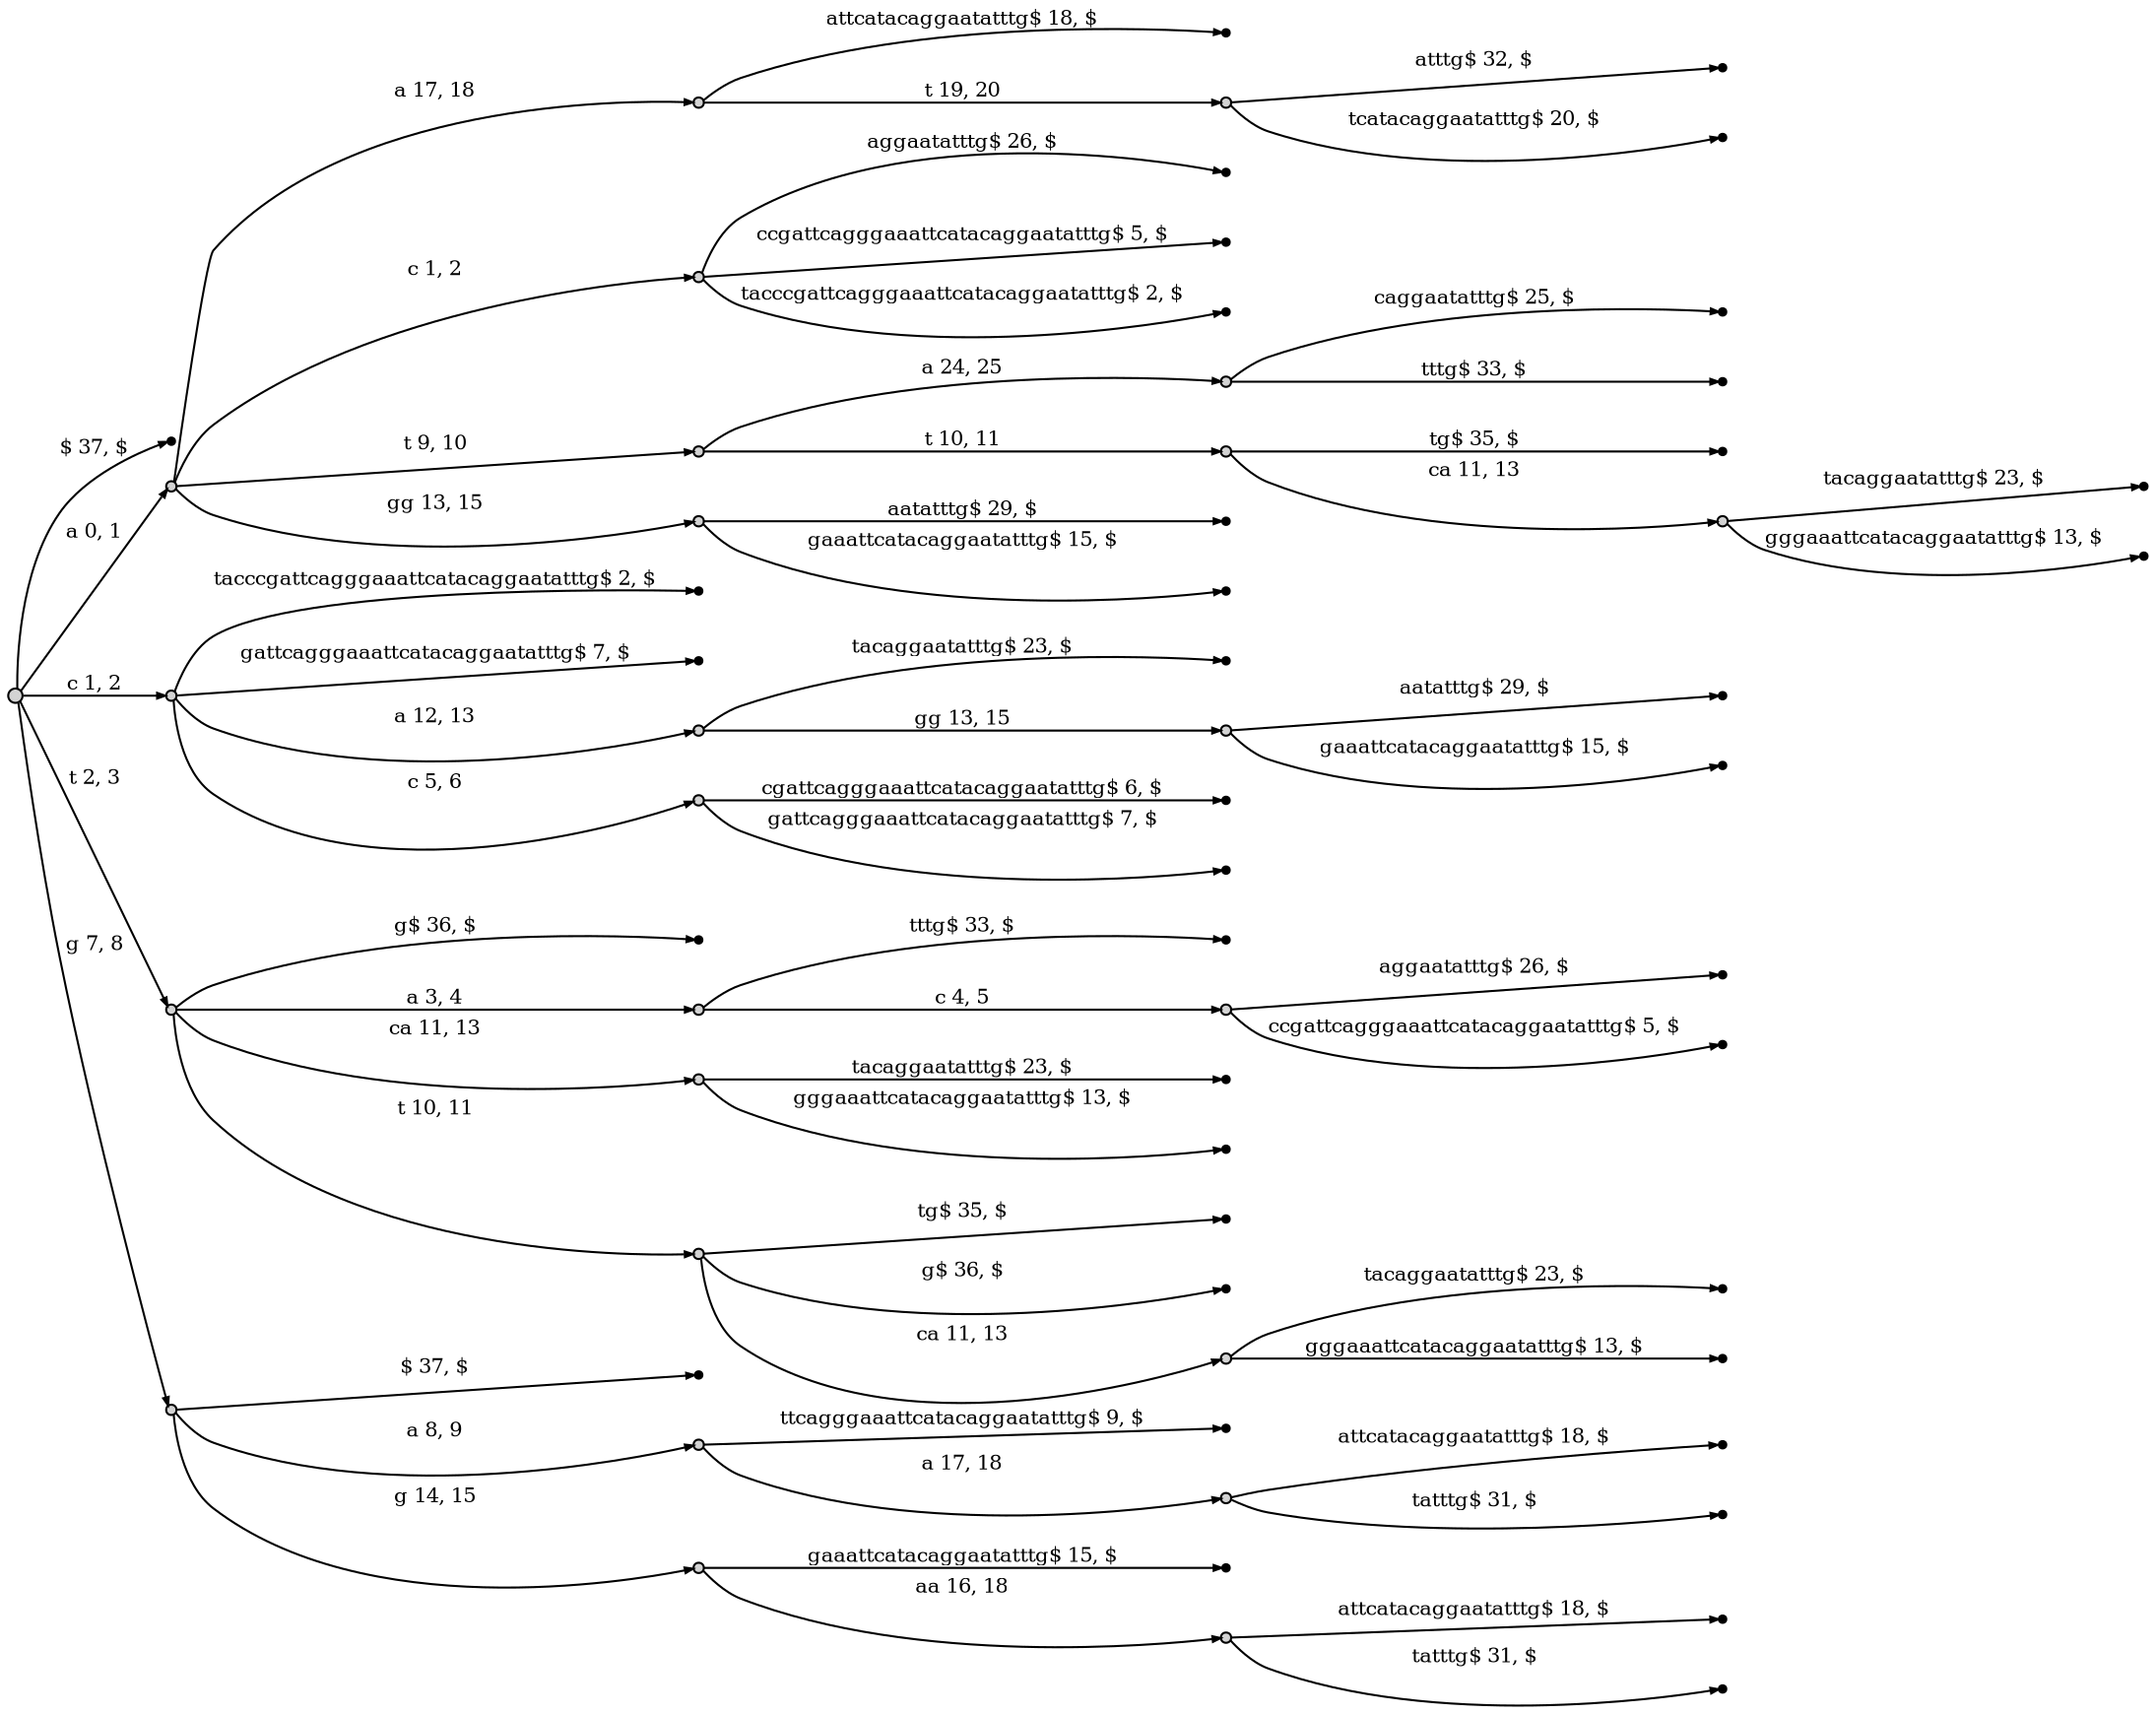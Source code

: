 digraph {
	rankdir = LR;
	edge [arrowsize=0.4,fontsize=10]
	node1 [label="",style=filled,fillcolor=lightgrey,shape=circle,width=.1,height=.1];
//------leaves------
	node26 [label="",shape=point]
	node51 [label="",shape=point]
	node28 [label="",shape=point]
	node41 [label="",shape=point]
	node6 [label="",shape=point]
	node2 [label="",shape=point]
	node38 [label="",shape=point]
	node53 [label="",shape=point]
	node30 [label="",shape=point]
	node14 [label="",shape=point]
	node57 [label="",shape=point]
	node45 [label="",shape=point]
	node19 [label="",shape=point]
	node36 [label="",shape=point]
	node43 [label="",shape=point]
	node18 [label="",shape=point]
	node8 [label="",shape=point]
	node10 [label="",shape=point]
	node3 [label="",shape=point]
	node11 [label="",shape=point]
	node40 [label="",shape=point]
	node4 [label="",shape=point]
	node55 [label="",shape=point]
	node34 [label="",shape=point]
	node17 [label="",shape=point]
	node32 [label="",shape=point]
	node16 [label="",shape=point]
	node59 [label="",shape=point]
	node60 [label="",shape=point]
	node61 [label="",shape=point]
	node25 [label="",shape=point]
	node49 [label="",shape=point]
	node12 [label="",shape=point]
	node62 [label="",shape=point]
	node23 [label="",shape=point]
	node47 [label="",shape=point]
	node21 [label="",shape=point]
	node63 [label="",shape=point]
//------internal nodes------
	node13 [label="",style=filled,fillcolor=lightgrey,shape=circle,width=.07,height=.07]
	node27 [label="",style=filled,fillcolor=lightgrey,shape=circle,width=.07,height=.07]
	node50 [label="",style=filled,fillcolor=lightgrey,shape=circle,width=.07,height=.07]
	node5 [label="",style=filled,fillcolor=lightgrey,shape=circle,width=.07,height=.07]
	node37 [label="",style=filled,fillcolor=lightgrey,shape=circle,width=.07,height=.07]
	node52 [label="",style=filled,fillcolor=lightgrey,shape=circle,width=.07,height=.07]
	node56 [label="",style=filled,fillcolor=lightgrey,shape=circle,width=.07,height=.07]
	node29 [label="",style=filled,fillcolor=lightgrey,shape=circle,width=.07,height=.07]
	node44 [label="",style=filled,fillcolor=lightgrey,shape=circle,width=.07,height=.07]
	node7 [label="",style=filled,fillcolor=lightgrey,shape=circle,width=.07,height=.07]
	node35 [label="",style=filled,fillcolor=lightgrey,shape=circle,width=.07,height=.07]
	node42 [label="",style=filled,fillcolor=lightgrey,shape=circle,width=.07,height=.07]
	node9 [label="",style=filled,fillcolor=lightgrey,shape=circle,width=.07,height=.07]
	node15 [label="",style=filled,fillcolor=lightgrey,shape=circle,width=.07,height=.07]
	node54 [label="",style=filled,fillcolor=lightgrey,shape=circle,width=.07,height=.07]
	node39 [label="",style=filled,fillcolor=lightgrey,shape=circle,width=.07,height=.07]
	node33 [label="",style=filled,fillcolor=lightgrey,shape=circle,width=.07,height=.07]
	node58 [label="",style=filled,fillcolor=lightgrey,shape=circle,width=.07,height=.07]
	node31 [label="",style=filled,fillcolor=lightgrey,shape=circle,width=.07,height=.07]
	node20 [label="",style=filled,fillcolor=lightgrey,shape=circle,width=.07,height=.07]
	node24 [label="",style=filled,fillcolor=lightgrey,shape=circle,width=.07,height=.07]
	node48 [label="",style=filled,fillcolor=lightgrey,shape=circle,width=.07,height=.07]
	node22 [label="",style=filled,fillcolor=lightgrey,shape=circle,width=.07,height=.07]
	node46 [label="",style=filled,fillcolor=lightgrey,shape=circle,width=.07,height=.07]
//------edges------
	node1 -> node13 [label="a 0, 1",weight=3]
	node13 -> node27 [label="a 17, 18",weight=3]
	node27 -> node26 [label="attcatacaggaatatttg$ 18, $",weight=3]
	node27 -> node50 [label="t 19, 20",weight=3]
	node50 -> node51 [label="atttg$ 32, $",weight=3]
	node50 -> node28 [label="tcatacaggaatatttg$ 20, $",weight=3]
	node13 -> node5 [label="c 1, 2",weight=3]
	node5 -> node41 [label="aggaatatttg$ 26, $",weight=3]
	node5 -> node6 [label="ccgattcagggaaattcatacaggaatatttg$ 5, $",weight=3]
	node5 -> node2 [label="tacccgattcagggaaattcatacaggaatatttg$ 2, $",weight=3]
	node13 -> node37 [label="t 9, 10",weight=3]
	node37 -> node52 [label="a 24, 25",weight=3]
	node52 -> node38 [label="caggaatatttg$ 25, $",weight=3]
	node52 -> node53 [label="tttg$ 33, $",weight=3]
	node37 -> node56 [label="t 10, 11",weight=3]
	node56 -> node29 [label="ca 11, 13",weight=3]
	node29 -> node30 [label="tacaggaatatttg$ 23, $",weight=3]
	node29 -> node14 [label="gggaaattcatacaggaatatttg$ 13, $",weight=3]
	node56 -> node57 [label="tg$ 35, $",weight=3]
	node13 -> node44 [label="gg 13, 15",weight=3]
	node44 -> node45 [label="aatatttg$ 29, $",weight=3]
	node44 -> node19 [label="gaaattcatacaggaatatttg$ 15, $",weight=3]
	node1 -> node7 [label="c 1, 2",weight=3]
	node7 -> node35 [label="a 12, 13",weight=3]
	node35 -> node36 [label="tacaggaatatttg$ 23, $",weight=3]
	node35 -> node42 [label="gg 13, 15",weight=3]
	node42 -> node43 [label="aatatttg$ 29, $",weight=3]
	node42 -> node18 [label="gaaattcatacaggaatatttg$ 15, $",weight=3]
	node7 -> node9 [label="c 5, 6",weight=3]
	node9 -> node8 [label="cgattcagggaaattcatacaggaatatttg$ 6, $",weight=3]
	node9 -> node10 [label="gattcagggaaattcatacaggaatatttg$ 7, $",weight=3]
	node7 -> node3 [label="tacccgattcagggaaattcatacaggaatatttg$ 2, $",weight=3]
	node7 -> node11 [label="gattcagggaaattcatacaggaatatttg$ 7, $",weight=3]
	node1 -> node15 [label="t 2, 3",weight=3]
	node15 -> node54 [label="a 3, 4",weight=3]
	node54 -> node39 [label="c 4, 5",weight=3]
	node39 -> node40 [label="aggaatatttg$ 26, $",weight=3]
	node39 -> node4 [label="ccgattcagggaaattcatacaggaatatttg$ 5, $",weight=3]
	node54 -> node55 [label="tttg$ 33, $",weight=3]
	node15 -> node33 [label="ca 11, 13",weight=3]
	node33 -> node34 [label="tacaggaatatttg$ 23, $",weight=3]
	node33 -> node17 [label="gggaaattcatacaggaatatttg$ 13, $",weight=3]
	node15 -> node58 [label="t 10, 11",weight=3]
	node58 -> node31 [label="ca 11, 13",weight=3]
	node31 -> node32 [label="tacaggaatatttg$ 23, $",weight=3]
	node31 -> node16 [label="gggaaattcatacaggaatatttg$ 13, $",weight=3]
	node58 -> node59 [label="tg$ 35, $",weight=3]
	node58 -> node60 [label="g$ 36, $",weight=3]
	node15 -> node61 [label="g$ 36, $",weight=3]
	node1 -> node20 [label="g 7, 8",weight=3]
	node20 -> node24 [label="a 8, 9",weight=3]
	node24 -> node48 [label="a 17, 18",weight=3]
	node48 -> node25 [label="attcatacaggaatatttg$ 18, $",weight=3]
	node48 -> node49 [label="tatttg$ 31, $",weight=3]
	node24 -> node12 [label="ttcagggaaattcatacaggaatatttg$ 9, $",weight=3]
	node20 -> node62 [label="$ 37, $",weight=3]
	node20 -> node22 [label="g 14, 15",weight=3]
	node22 -> node46 [label="aa 16, 18",weight=3]
	node46 -> node23 [label="attcatacaggaatatttg$ 18, $",weight=3]
	node46 -> node47 [label="tatttg$ 31, $",weight=3]
	node22 -> node21 [label="gaaattcatacaggaatatttg$ 15, $",weight=3]
	node1 -> node63 [label="$ 37, $",weight=3]
}
